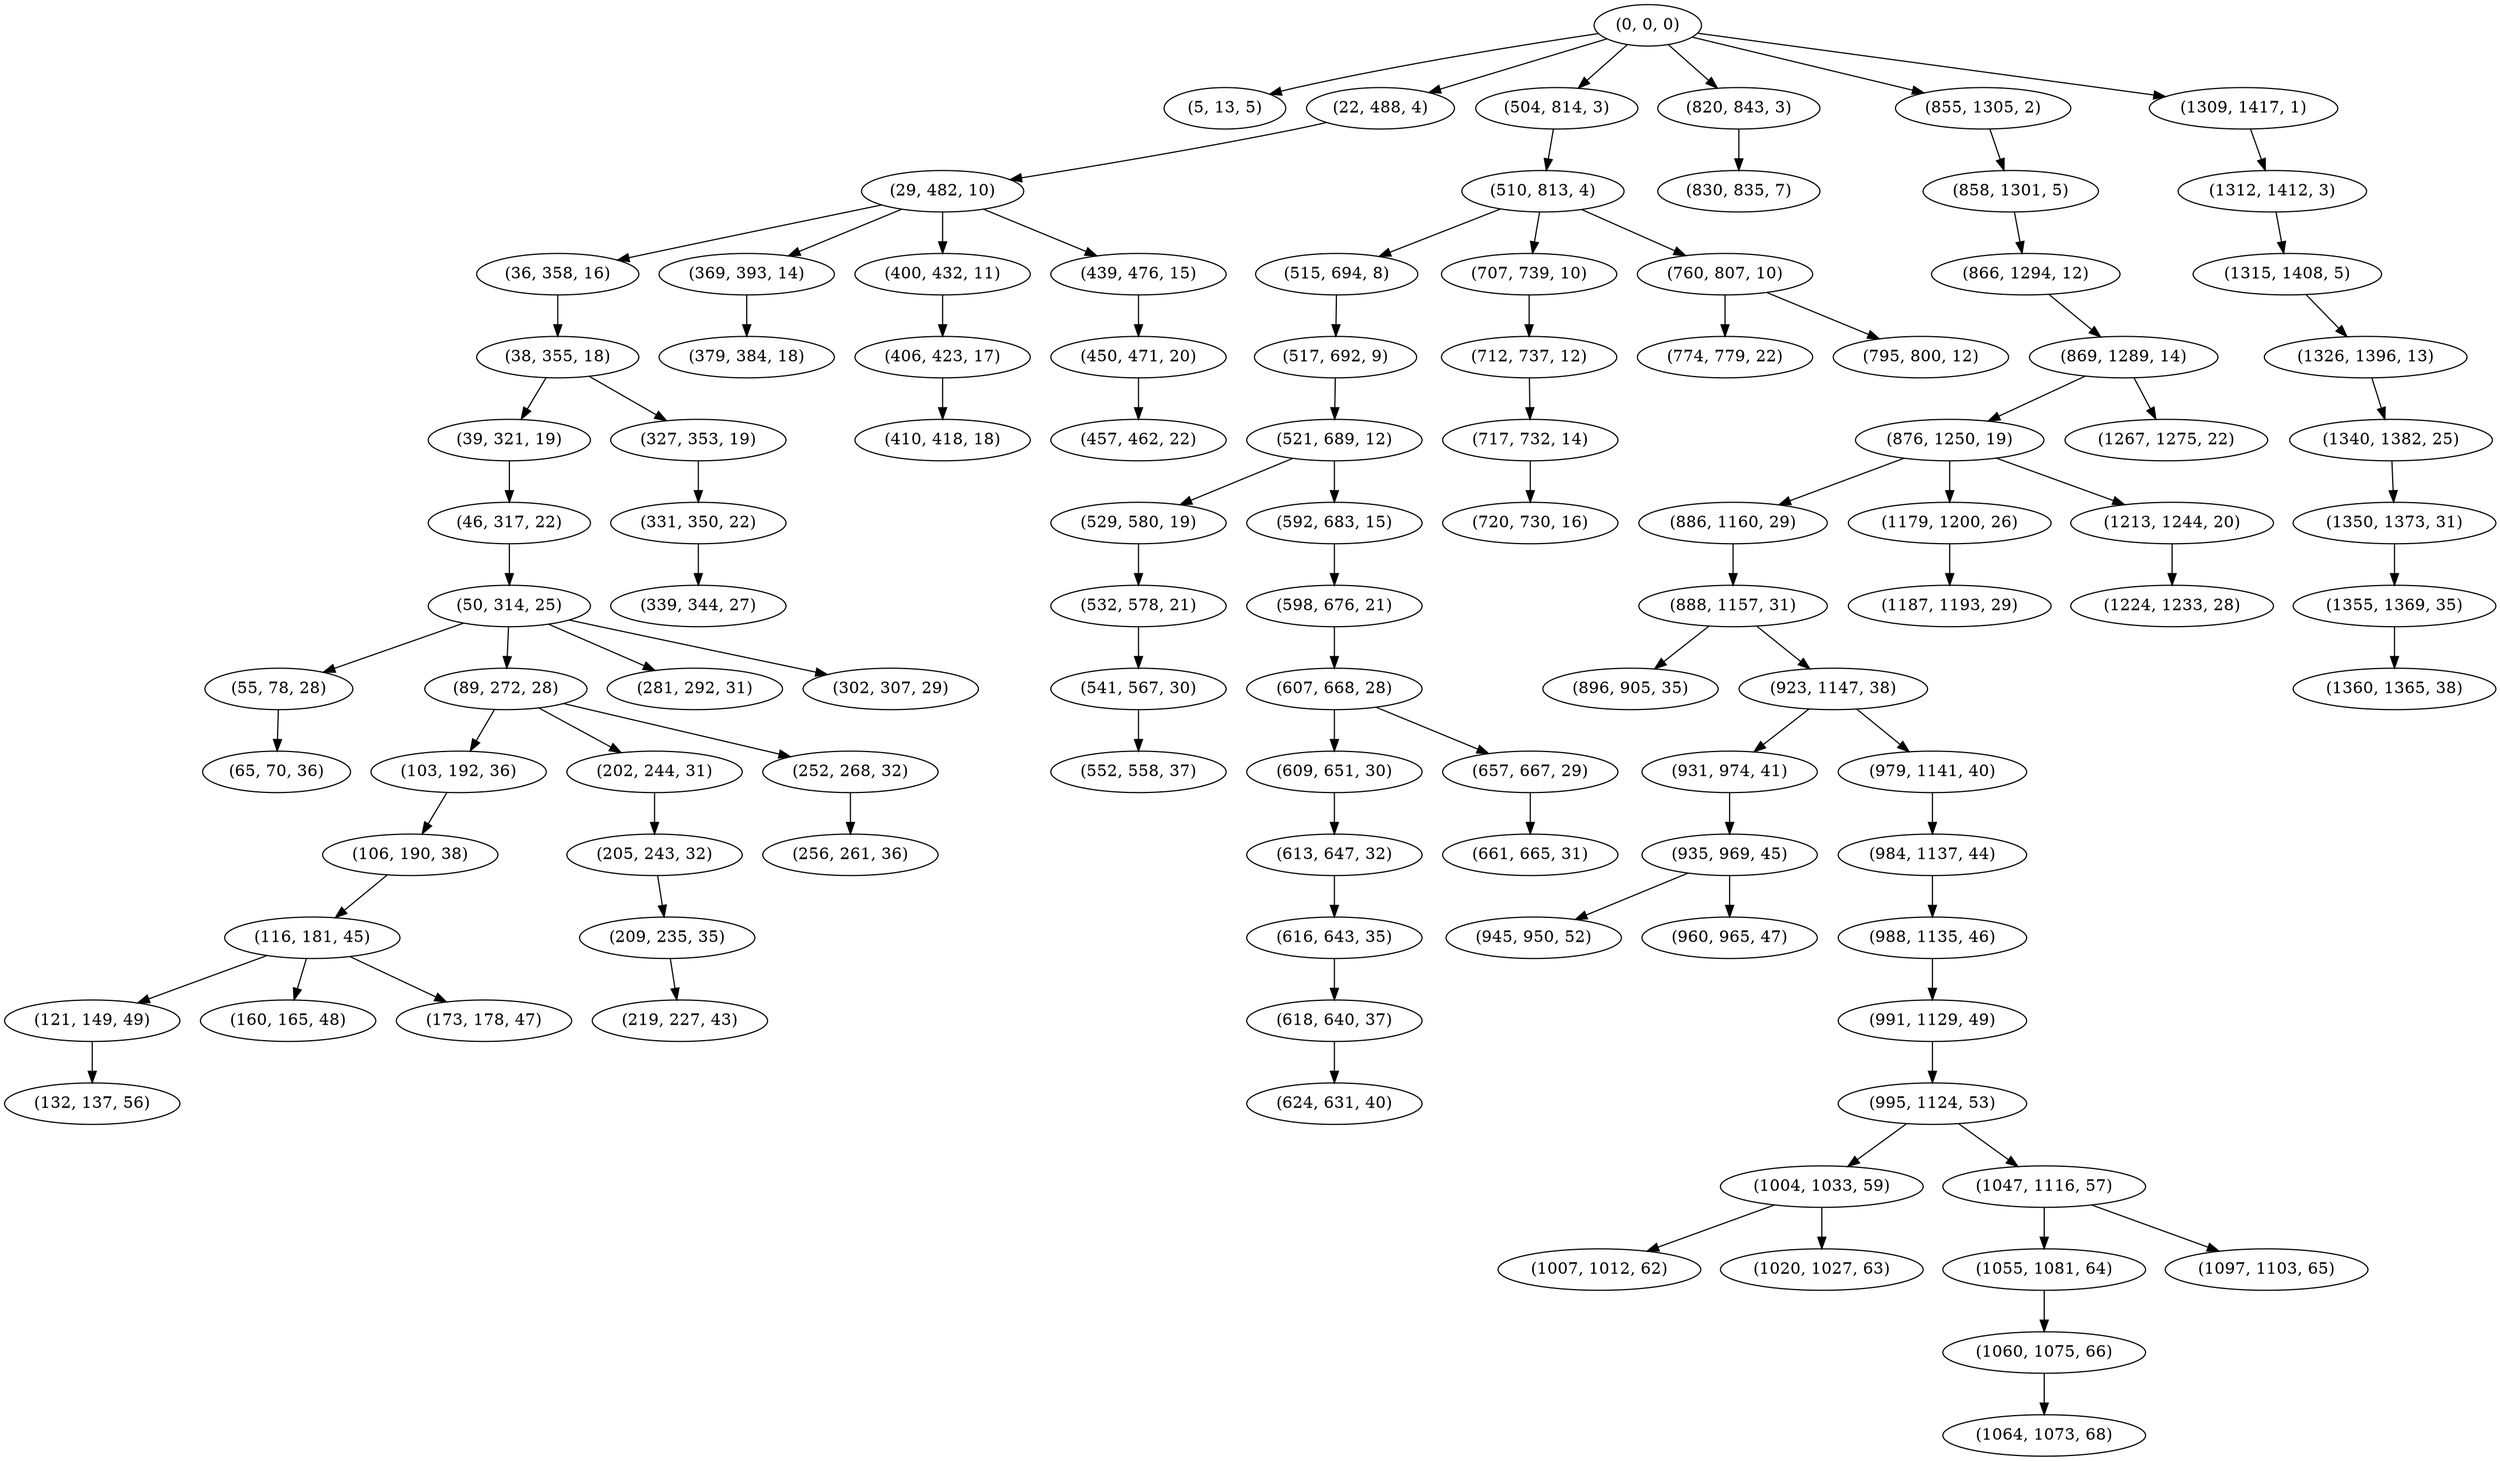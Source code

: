 digraph tree {
    "(0, 0, 0)";
    "(5, 13, 5)";
    "(22, 488, 4)";
    "(29, 482, 10)";
    "(36, 358, 16)";
    "(38, 355, 18)";
    "(39, 321, 19)";
    "(46, 317, 22)";
    "(50, 314, 25)";
    "(55, 78, 28)";
    "(65, 70, 36)";
    "(89, 272, 28)";
    "(103, 192, 36)";
    "(106, 190, 38)";
    "(116, 181, 45)";
    "(121, 149, 49)";
    "(132, 137, 56)";
    "(160, 165, 48)";
    "(173, 178, 47)";
    "(202, 244, 31)";
    "(205, 243, 32)";
    "(209, 235, 35)";
    "(219, 227, 43)";
    "(252, 268, 32)";
    "(256, 261, 36)";
    "(281, 292, 31)";
    "(302, 307, 29)";
    "(327, 353, 19)";
    "(331, 350, 22)";
    "(339, 344, 27)";
    "(369, 393, 14)";
    "(379, 384, 18)";
    "(400, 432, 11)";
    "(406, 423, 17)";
    "(410, 418, 18)";
    "(439, 476, 15)";
    "(450, 471, 20)";
    "(457, 462, 22)";
    "(504, 814, 3)";
    "(510, 813, 4)";
    "(515, 694, 8)";
    "(517, 692, 9)";
    "(521, 689, 12)";
    "(529, 580, 19)";
    "(532, 578, 21)";
    "(541, 567, 30)";
    "(552, 558, 37)";
    "(592, 683, 15)";
    "(598, 676, 21)";
    "(607, 668, 28)";
    "(609, 651, 30)";
    "(613, 647, 32)";
    "(616, 643, 35)";
    "(618, 640, 37)";
    "(624, 631, 40)";
    "(657, 667, 29)";
    "(661, 665, 31)";
    "(707, 739, 10)";
    "(712, 737, 12)";
    "(717, 732, 14)";
    "(720, 730, 16)";
    "(760, 807, 10)";
    "(774, 779, 22)";
    "(795, 800, 12)";
    "(820, 843, 3)";
    "(830, 835, 7)";
    "(855, 1305, 2)";
    "(858, 1301, 5)";
    "(866, 1294, 12)";
    "(869, 1289, 14)";
    "(876, 1250, 19)";
    "(886, 1160, 29)";
    "(888, 1157, 31)";
    "(896, 905, 35)";
    "(923, 1147, 38)";
    "(931, 974, 41)";
    "(935, 969, 45)";
    "(945, 950, 52)";
    "(960, 965, 47)";
    "(979, 1141, 40)";
    "(984, 1137, 44)";
    "(988, 1135, 46)";
    "(991, 1129, 49)";
    "(995, 1124, 53)";
    "(1004, 1033, 59)";
    "(1007, 1012, 62)";
    "(1020, 1027, 63)";
    "(1047, 1116, 57)";
    "(1055, 1081, 64)";
    "(1060, 1075, 66)";
    "(1064, 1073, 68)";
    "(1097, 1103, 65)";
    "(1179, 1200, 26)";
    "(1187, 1193, 29)";
    "(1213, 1244, 20)";
    "(1224, 1233, 28)";
    "(1267, 1275, 22)";
    "(1309, 1417, 1)";
    "(1312, 1412, 3)";
    "(1315, 1408, 5)";
    "(1326, 1396, 13)";
    "(1340, 1382, 25)";
    "(1350, 1373, 31)";
    "(1355, 1369, 35)";
    "(1360, 1365, 38)";
    "(0, 0, 0)" -> "(5, 13, 5)";
    "(0, 0, 0)" -> "(22, 488, 4)";
    "(0, 0, 0)" -> "(504, 814, 3)";
    "(0, 0, 0)" -> "(820, 843, 3)";
    "(0, 0, 0)" -> "(855, 1305, 2)";
    "(0, 0, 0)" -> "(1309, 1417, 1)";
    "(22, 488, 4)" -> "(29, 482, 10)";
    "(29, 482, 10)" -> "(36, 358, 16)";
    "(29, 482, 10)" -> "(369, 393, 14)";
    "(29, 482, 10)" -> "(400, 432, 11)";
    "(29, 482, 10)" -> "(439, 476, 15)";
    "(36, 358, 16)" -> "(38, 355, 18)";
    "(38, 355, 18)" -> "(39, 321, 19)";
    "(38, 355, 18)" -> "(327, 353, 19)";
    "(39, 321, 19)" -> "(46, 317, 22)";
    "(46, 317, 22)" -> "(50, 314, 25)";
    "(50, 314, 25)" -> "(55, 78, 28)";
    "(50, 314, 25)" -> "(89, 272, 28)";
    "(50, 314, 25)" -> "(281, 292, 31)";
    "(50, 314, 25)" -> "(302, 307, 29)";
    "(55, 78, 28)" -> "(65, 70, 36)";
    "(89, 272, 28)" -> "(103, 192, 36)";
    "(89, 272, 28)" -> "(202, 244, 31)";
    "(89, 272, 28)" -> "(252, 268, 32)";
    "(103, 192, 36)" -> "(106, 190, 38)";
    "(106, 190, 38)" -> "(116, 181, 45)";
    "(116, 181, 45)" -> "(121, 149, 49)";
    "(116, 181, 45)" -> "(160, 165, 48)";
    "(116, 181, 45)" -> "(173, 178, 47)";
    "(121, 149, 49)" -> "(132, 137, 56)";
    "(202, 244, 31)" -> "(205, 243, 32)";
    "(205, 243, 32)" -> "(209, 235, 35)";
    "(209, 235, 35)" -> "(219, 227, 43)";
    "(252, 268, 32)" -> "(256, 261, 36)";
    "(327, 353, 19)" -> "(331, 350, 22)";
    "(331, 350, 22)" -> "(339, 344, 27)";
    "(369, 393, 14)" -> "(379, 384, 18)";
    "(400, 432, 11)" -> "(406, 423, 17)";
    "(406, 423, 17)" -> "(410, 418, 18)";
    "(439, 476, 15)" -> "(450, 471, 20)";
    "(450, 471, 20)" -> "(457, 462, 22)";
    "(504, 814, 3)" -> "(510, 813, 4)";
    "(510, 813, 4)" -> "(515, 694, 8)";
    "(510, 813, 4)" -> "(707, 739, 10)";
    "(510, 813, 4)" -> "(760, 807, 10)";
    "(515, 694, 8)" -> "(517, 692, 9)";
    "(517, 692, 9)" -> "(521, 689, 12)";
    "(521, 689, 12)" -> "(529, 580, 19)";
    "(521, 689, 12)" -> "(592, 683, 15)";
    "(529, 580, 19)" -> "(532, 578, 21)";
    "(532, 578, 21)" -> "(541, 567, 30)";
    "(541, 567, 30)" -> "(552, 558, 37)";
    "(592, 683, 15)" -> "(598, 676, 21)";
    "(598, 676, 21)" -> "(607, 668, 28)";
    "(607, 668, 28)" -> "(609, 651, 30)";
    "(607, 668, 28)" -> "(657, 667, 29)";
    "(609, 651, 30)" -> "(613, 647, 32)";
    "(613, 647, 32)" -> "(616, 643, 35)";
    "(616, 643, 35)" -> "(618, 640, 37)";
    "(618, 640, 37)" -> "(624, 631, 40)";
    "(657, 667, 29)" -> "(661, 665, 31)";
    "(707, 739, 10)" -> "(712, 737, 12)";
    "(712, 737, 12)" -> "(717, 732, 14)";
    "(717, 732, 14)" -> "(720, 730, 16)";
    "(760, 807, 10)" -> "(774, 779, 22)";
    "(760, 807, 10)" -> "(795, 800, 12)";
    "(820, 843, 3)" -> "(830, 835, 7)";
    "(855, 1305, 2)" -> "(858, 1301, 5)";
    "(858, 1301, 5)" -> "(866, 1294, 12)";
    "(866, 1294, 12)" -> "(869, 1289, 14)";
    "(869, 1289, 14)" -> "(876, 1250, 19)";
    "(869, 1289, 14)" -> "(1267, 1275, 22)";
    "(876, 1250, 19)" -> "(886, 1160, 29)";
    "(876, 1250, 19)" -> "(1179, 1200, 26)";
    "(876, 1250, 19)" -> "(1213, 1244, 20)";
    "(886, 1160, 29)" -> "(888, 1157, 31)";
    "(888, 1157, 31)" -> "(896, 905, 35)";
    "(888, 1157, 31)" -> "(923, 1147, 38)";
    "(923, 1147, 38)" -> "(931, 974, 41)";
    "(923, 1147, 38)" -> "(979, 1141, 40)";
    "(931, 974, 41)" -> "(935, 969, 45)";
    "(935, 969, 45)" -> "(945, 950, 52)";
    "(935, 969, 45)" -> "(960, 965, 47)";
    "(979, 1141, 40)" -> "(984, 1137, 44)";
    "(984, 1137, 44)" -> "(988, 1135, 46)";
    "(988, 1135, 46)" -> "(991, 1129, 49)";
    "(991, 1129, 49)" -> "(995, 1124, 53)";
    "(995, 1124, 53)" -> "(1004, 1033, 59)";
    "(995, 1124, 53)" -> "(1047, 1116, 57)";
    "(1004, 1033, 59)" -> "(1007, 1012, 62)";
    "(1004, 1033, 59)" -> "(1020, 1027, 63)";
    "(1047, 1116, 57)" -> "(1055, 1081, 64)";
    "(1047, 1116, 57)" -> "(1097, 1103, 65)";
    "(1055, 1081, 64)" -> "(1060, 1075, 66)";
    "(1060, 1075, 66)" -> "(1064, 1073, 68)";
    "(1179, 1200, 26)" -> "(1187, 1193, 29)";
    "(1213, 1244, 20)" -> "(1224, 1233, 28)";
    "(1309, 1417, 1)" -> "(1312, 1412, 3)";
    "(1312, 1412, 3)" -> "(1315, 1408, 5)";
    "(1315, 1408, 5)" -> "(1326, 1396, 13)";
    "(1326, 1396, 13)" -> "(1340, 1382, 25)";
    "(1340, 1382, 25)" -> "(1350, 1373, 31)";
    "(1350, 1373, 31)" -> "(1355, 1369, 35)";
    "(1355, 1369, 35)" -> "(1360, 1365, 38)";
}
